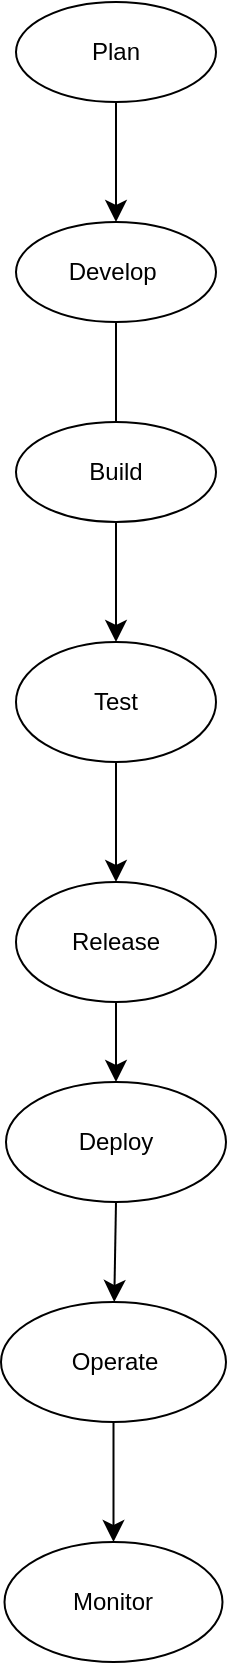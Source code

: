 <mxfile version="28.0.7">
  <diagram name="Page-1" id="lUL8mkxF_m-0iR1F8BuU">
    <mxGraphModel dx="145" dy="514" grid="1" gridSize="10" guides="1" tooltips="1" connect="1" arrows="1" fold="1" page="1" pageScale="1" pageWidth="850" pageHeight="1100" math="0" shadow="0">
      <root>
        <mxCell id="0" />
        <mxCell id="1" parent="0" />
        <mxCell id="qarmb73A1b4Odx353nbt-1" value="" style="ellipse;whiteSpace=wrap;html=1;" vertex="1" parent="1">
          <mxGeometry x="220" y="80" width="100" height="50" as="geometry" />
        </mxCell>
        <mxCell id="qarmb73A1b4Odx353nbt-2" value="" style="endArrow=classic;html=1;rounded=0;fontSize=12;startSize=8;endSize=8;curved=1;exitX=0.5;exitY=1;exitDx=0;exitDy=0;" edge="1" parent="1" source="qarmb73A1b4Odx353nbt-1" target="qarmb73A1b4Odx353nbt-4">
          <mxGeometry width="50" height="50" relative="1" as="geometry">
            <mxPoint x="240" y="390" as="sourcePoint" />
            <mxPoint x="270" y="210" as="targetPoint" />
          </mxGeometry>
        </mxCell>
        <mxCell id="qarmb73A1b4Odx353nbt-4" value="" style="ellipse;whiteSpace=wrap;html=1;" vertex="1" parent="1">
          <mxGeometry x="220" y="190" width="100" height="50" as="geometry" />
        </mxCell>
        <mxCell id="qarmb73A1b4Odx353nbt-5" value="" style="endArrow=classic;html=1;rounded=0;fontSize=12;startSize=8;endSize=8;curved=1;exitX=0.5;exitY=1;exitDx=0;exitDy=0;" edge="1" parent="1" source="qarmb73A1b4Odx353nbt-4">
          <mxGeometry width="50" height="50" relative="1" as="geometry">
            <mxPoint x="270" y="250" as="sourcePoint" />
            <mxPoint x="270" y="310" as="targetPoint" />
          </mxGeometry>
        </mxCell>
        <mxCell id="qarmb73A1b4Odx353nbt-6" value="" style="ellipse;whiteSpace=wrap;html=1;" vertex="1" parent="1">
          <mxGeometry x="220" y="290" width="100" height="50" as="geometry" />
        </mxCell>
        <mxCell id="qarmb73A1b4Odx353nbt-7" value="" style="endArrow=classic;html=1;rounded=0;fontSize=12;startSize=8;endSize=8;curved=1;exitX=0.5;exitY=1;exitDx=0;exitDy=0;" edge="1" parent="1" source="qarmb73A1b4Odx353nbt-6" target="qarmb73A1b4Odx353nbt-8">
          <mxGeometry width="50" height="50" relative="1" as="geometry">
            <mxPoint x="240" y="360" as="sourcePoint" />
            <mxPoint x="270" y="420" as="targetPoint" />
          </mxGeometry>
        </mxCell>
        <mxCell id="qarmb73A1b4Odx353nbt-8" value="" style="ellipse;whiteSpace=wrap;html=1;" vertex="1" parent="1">
          <mxGeometry x="220" y="400" width="100" height="60" as="geometry" />
        </mxCell>
        <mxCell id="qarmb73A1b4Odx353nbt-10" value="" style="endArrow=classic;html=1;rounded=0;fontSize=12;startSize=8;endSize=8;curved=1;exitX=0.5;exitY=1;exitDx=0;exitDy=0;" edge="1" parent="1" source="qarmb73A1b4Odx353nbt-8" target="qarmb73A1b4Odx353nbt-11">
          <mxGeometry width="50" height="50" relative="1" as="geometry">
            <mxPoint x="240" y="360" as="sourcePoint" />
            <mxPoint x="270" y="540" as="targetPoint" />
            <Array as="points">
              <mxPoint x="270" y="510" />
            </Array>
          </mxGeometry>
        </mxCell>
        <mxCell id="qarmb73A1b4Odx353nbt-11" value="Release" style="ellipse;whiteSpace=wrap;html=1;" vertex="1" parent="1">
          <mxGeometry x="220" y="520" width="100" height="60" as="geometry" />
        </mxCell>
        <mxCell id="qarmb73A1b4Odx353nbt-13" value="Develop&amp;nbsp;" style="text;html=1;align=center;verticalAlign=middle;whiteSpace=wrap;rounded=0;rotation=0;" vertex="1" parent="1">
          <mxGeometry x="240" y="195" width="60" height="40" as="geometry" />
        </mxCell>
        <mxCell id="qarmb73A1b4Odx353nbt-14" value="Build" style="text;html=1;align=center;verticalAlign=middle;whiteSpace=wrap;rounded=0;" vertex="1" parent="1">
          <mxGeometry x="240" y="300" width="60" height="30" as="geometry" />
        </mxCell>
        <mxCell id="qarmb73A1b4Odx353nbt-15" value="Test" style="text;html=1;align=center;verticalAlign=middle;whiteSpace=wrap;rounded=0;" vertex="1" parent="1">
          <mxGeometry x="240" y="415" width="60" height="30" as="geometry" />
        </mxCell>
        <mxCell id="qarmb73A1b4Odx353nbt-17" value="Plan" style="text;html=1;align=center;verticalAlign=middle;whiteSpace=wrap;rounded=0;" vertex="1" parent="1">
          <mxGeometry x="240" y="90" width="60" height="30" as="geometry" />
        </mxCell>
        <mxCell id="qarmb73A1b4Odx353nbt-18" value="" style="endArrow=classic;html=1;rounded=0;fontSize=12;startSize=8;endSize=8;curved=1;exitX=0.5;exitY=1;exitDx=0;exitDy=0;" edge="1" parent="1" source="qarmb73A1b4Odx353nbt-11" target="qarmb73A1b4Odx353nbt-19">
          <mxGeometry width="50" height="50" relative="1" as="geometry">
            <mxPoint x="270" y="590" as="sourcePoint" />
            <mxPoint x="270" y="650" as="targetPoint" />
          </mxGeometry>
        </mxCell>
        <mxCell id="qarmb73A1b4Odx353nbt-19" value="Deploy" style="ellipse;whiteSpace=wrap;html=1;" vertex="1" parent="1">
          <mxGeometry x="215" y="620" width="110" height="60" as="geometry" />
        </mxCell>
        <mxCell id="qarmb73A1b4Odx353nbt-20" value="" style="endArrow=classic;html=1;rounded=0;fontSize=12;startSize=8;endSize=8;curved=1;exitX=0.5;exitY=1;exitDx=0;exitDy=0;" edge="1" parent="1" source="qarmb73A1b4Odx353nbt-19" target="qarmb73A1b4Odx353nbt-21">
          <mxGeometry width="50" height="50" relative="1" as="geometry">
            <mxPoint x="240" y="670" as="sourcePoint" />
            <mxPoint x="270" y="750" as="targetPoint" />
          </mxGeometry>
        </mxCell>
        <mxCell id="qarmb73A1b4Odx353nbt-21" value="Operate" style="ellipse;whiteSpace=wrap;html=1;" vertex="1" parent="1">
          <mxGeometry x="212.5" y="730" width="112.5" height="60" as="geometry" />
        </mxCell>
        <mxCell id="qarmb73A1b4Odx353nbt-23" value="" style="endArrow=classic;html=1;rounded=0;fontSize=12;startSize=8;endSize=8;curved=1;exitX=0.5;exitY=1;exitDx=0;exitDy=0;" edge="1" parent="1" source="qarmb73A1b4Odx353nbt-21" target="qarmb73A1b4Odx353nbt-24">
          <mxGeometry width="50" height="50" relative="1" as="geometry">
            <mxPoint x="240" y="670" as="sourcePoint" />
            <mxPoint x="269" y="870" as="targetPoint" />
          </mxGeometry>
        </mxCell>
        <mxCell id="qarmb73A1b4Odx353nbt-24" value="Monitor" style="ellipse;whiteSpace=wrap;html=1;" vertex="1" parent="1">
          <mxGeometry x="214.25" y="850" width="109" height="60" as="geometry" />
        </mxCell>
      </root>
    </mxGraphModel>
  </diagram>
</mxfile>
